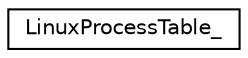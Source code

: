 digraph "Graphical Class Hierarchy"
{
  edge [fontname="Helvetica",fontsize="10",labelfontname="Helvetica",labelfontsize="10"];
  node [fontname="Helvetica",fontsize="10",shape=record];
  rankdir="LR";
  Node0 [label="LinuxProcessTable_",height=0.2,width=0.4,color="black", fillcolor="white", style="filled",URL="$structLinuxProcessTable__.html"];
}
